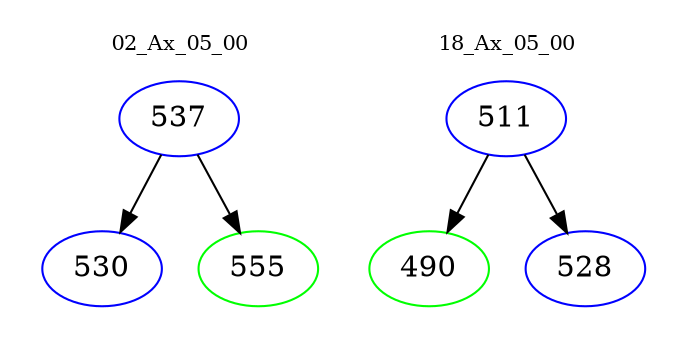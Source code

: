 digraph{
subgraph cluster_0 {
color = white
label = "02_Ax_05_00";
fontsize=10;
T0_537 [label="537", color="blue"]
T0_537 -> T0_530 [color="black"]
T0_530 [label="530", color="blue"]
T0_537 -> T0_555 [color="black"]
T0_555 [label="555", color="green"]
}
subgraph cluster_1 {
color = white
label = "18_Ax_05_00";
fontsize=10;
T1_511 [label="511", color="blue"]
T1_511 -> T1_490 [color="black"]
T1_490 [label="490", color="green"]
T1_511 -> T1_528 [color="black"]
T1_528 [label="528", color="blue"]
}
}
